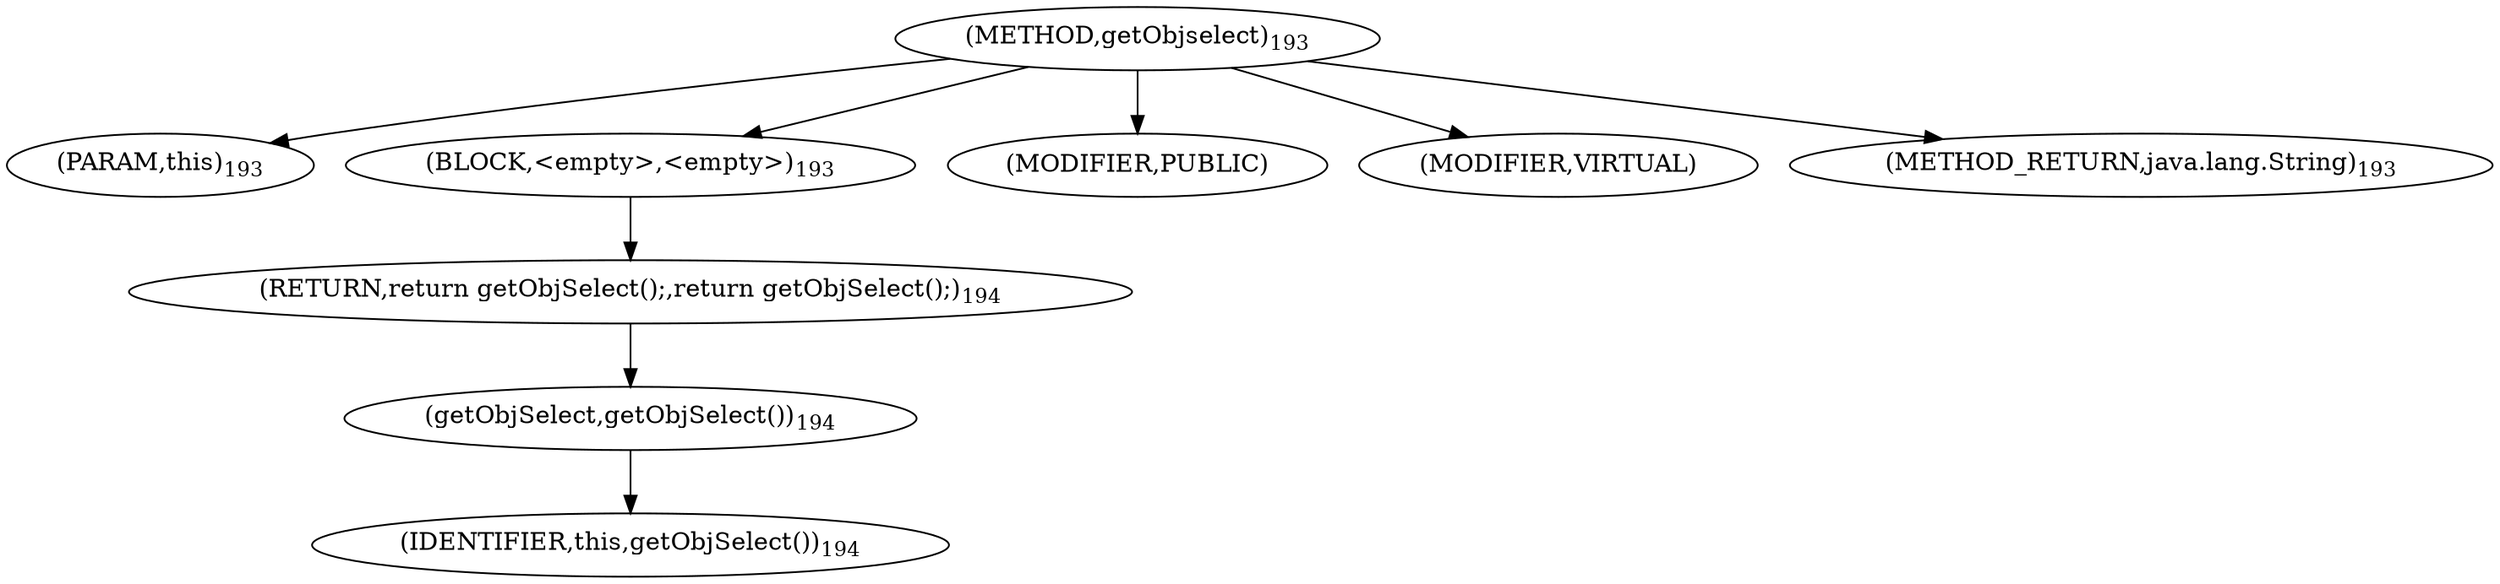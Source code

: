 digraph "getObjselect" {  
"233" [label = <(METHOD,getObjselect)<SUB>193</SUB>> ]
"29" [label = <(PARAM,this)<SUB>193</SUB>> ]
"234" [label = <(BLOCK,&lt;empty&gt;,&lt;empty&gt;)<SUB>193</SUB>> ]
"235" [label = <(RETURN,return getObjSelect();,return getObjSelect();)<SUB>194</SUB>> ]
"236" [label = <(getObjSelect,getObjSelect())<SUB>194</SUB>> ]
"28" [label = <(IDENTIFIER,this,getObjSelect())<SUB>194</SUB>> ]
"237" [label = <(MODIFIER,PUBLIC)> ]
"238" [label = <(MODIFIER,VIRTUAL)> ]
"239" [label = <(METHOD_RETURN,java.lang.String)<SUB>193</SUB>> ]
  "233" -> "29" 
  "233" -> "234" 
  "233" -> "237" 
  "233" -> "238" 
  "233" -> "239" 
  "234" -> "235" 
  "235" -> "236" 
  "236" -> "28" 
}

